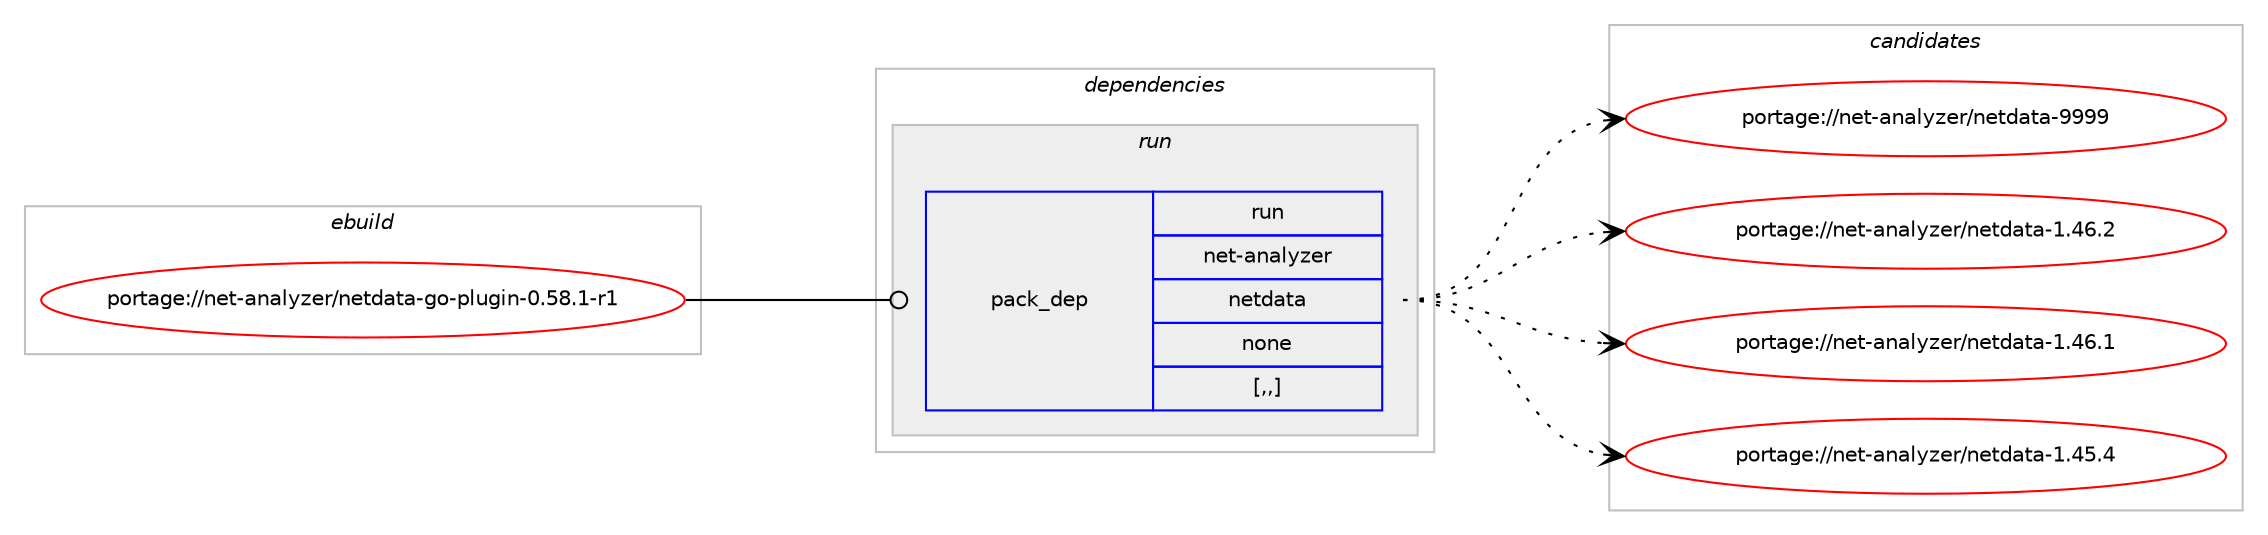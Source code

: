digraph prolog {

# *************
# Graph options
# *************

newrank=true;
concentrate=true;
compound=true;
graph [rankdir=LR,fontname=Helvetica,fontsize=10,ranksep=1.5];#, ranksep=2.5, nodesep=0.2];
edge  [arrowhead=vee];
node  [fontname=Helvetica,fontsize=10];

# **********
# The ebuild
# **********

subgraph cluster_leftcol {
color=gray;
label=<<i>ebuild</i>>;
id [label="portage://net-analyzer/netdata-go-plugin-0.58.1-r1", color=red, width=4, href="../net-analyzer/netdata-go-plugin-0.58.1-r1.svg"];
}

# ****************
# The dependencies
# ****************

subgraph cluster_midcol {
color=gray;
label=<<i>dependencies</i>>;
subgraph cluster_compile {
fillcolor="#eeeeee";
style=filled;
label=<<i>compile</i>>;
}
subgraph cluster_compileandrun {
fillcolor="#eeeeee";
style=filled;
label=<<i>compile and run</i>>;
}
subgraph cluster_run {
fillcolor="#eeeeee";
style=filled;
label=<<i>run</i>>;
subgraph pack249553 {
dependency339669 [label=<<TABLE BORDER="0" CELLBORDER="1" CELLSPACING="0" CELLPADDING="4" WIDTH="220"><TR><TD ROWSPAN="6" CELLPADDING="30">pack_dep</TD></TR><TR><TD WIDTH="110">run</TD></TR><TR><TD>net-analyzer</TD></TR><TR><TD>netdata</TD></TR><TR><TD>none</TD></TR><TR><TD>[,,]</TD></TR></TABLE>>, shape=none, color=blue];
}
id:e -> dependency339669:w [weight=20,style="solid",arrowhead="odot"];
}
}

# **************
# The candidates
# **************

subgraph cluster_choices {
rank=same;
color=gray;
label=<<i>candidates</i>>;

subgraph choice249553 {
color=black;
nodesep=1;
choice1101011164597110971081211221011144711010111610097116974557575757 [label="portage://net-analyzer/netdata-9999", color=red, width=4,href="../net-analyzer/netdata-9999.svg"];
choice11010111645971109710812112210111447110101116100971169745494652544650 [label="portage://net-analyzer/netdata-1.46.2", color=red, width=4,href="../net-analyzer/netdata-1.46.2.svg"];
choice11010111645971109710812112210111447110101116100971169745494652544649 [label="portage://net-analyzer/netdata-1.46.1", color=red, width=4,href="../net-analyzer/netdata-1.46.1.svg"];
choice11010111645971109710812112210111447110101116100971169745494652534652 [label="portage://net-analyzer/netdata-1.45.4", color=red, width=4,href="../net-analyzer/netdata-1.45.4.svg"];
dependency339669:e -> choice1101011164597110971081211221011144711010111610097116974557575757:w [style=dotted,weight="100"];
dependency339669:e -> choice11010111645971109710812112210111447110101116100971169745494652544650:w [style=dotted,weight="100"];
dependency339669:e -> choice11010111645971109710812112210111447110101116100971169745494652544649:w [style=dotted,weight="100"];
dependency339669:e -> choice11010111645971109710812112210111447110101116100971169745494652534652:w [style=dotted,weight="100"];
}
}

}
